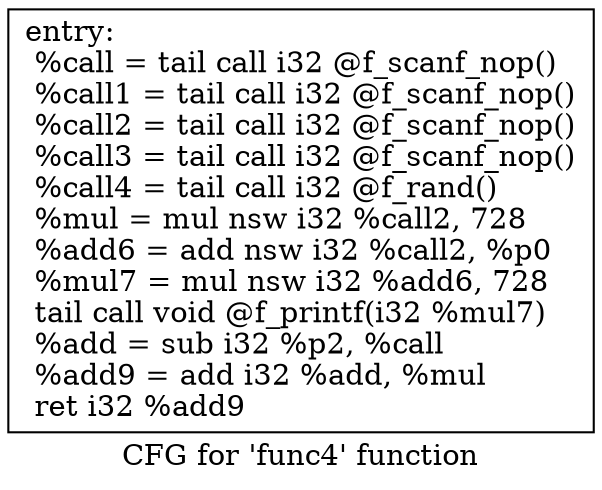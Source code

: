 digraph "CFG for 'func4' function" {
	label="CFG for 'func4' function";

	Node0x5639da860b00 [shape=record,label="{entry:\l  %call = tail call i32 @f_scanf_nop()\l  %call1 = tail call i32 @f_scanf_nop()\l  %call2 = tail call i32 @f_scanf_nop()\l  %call3 = tail call i32 @f_scanf_nop()\l  %call4 = tail call i32 @f_rand()\l  %mul = mul nsw i32 %call2, 728\l  %add6 = add nsw i32 %call2, %p0\l  %mul7 = mul nsw i32 %add6, 728\l  tail call void @f_printf(i32 %mul7)\l  %add = sub i32 %p2, %call\l  %add9 = add i32 %add, %mul\l  ret i32 %add9\l}"];
}
